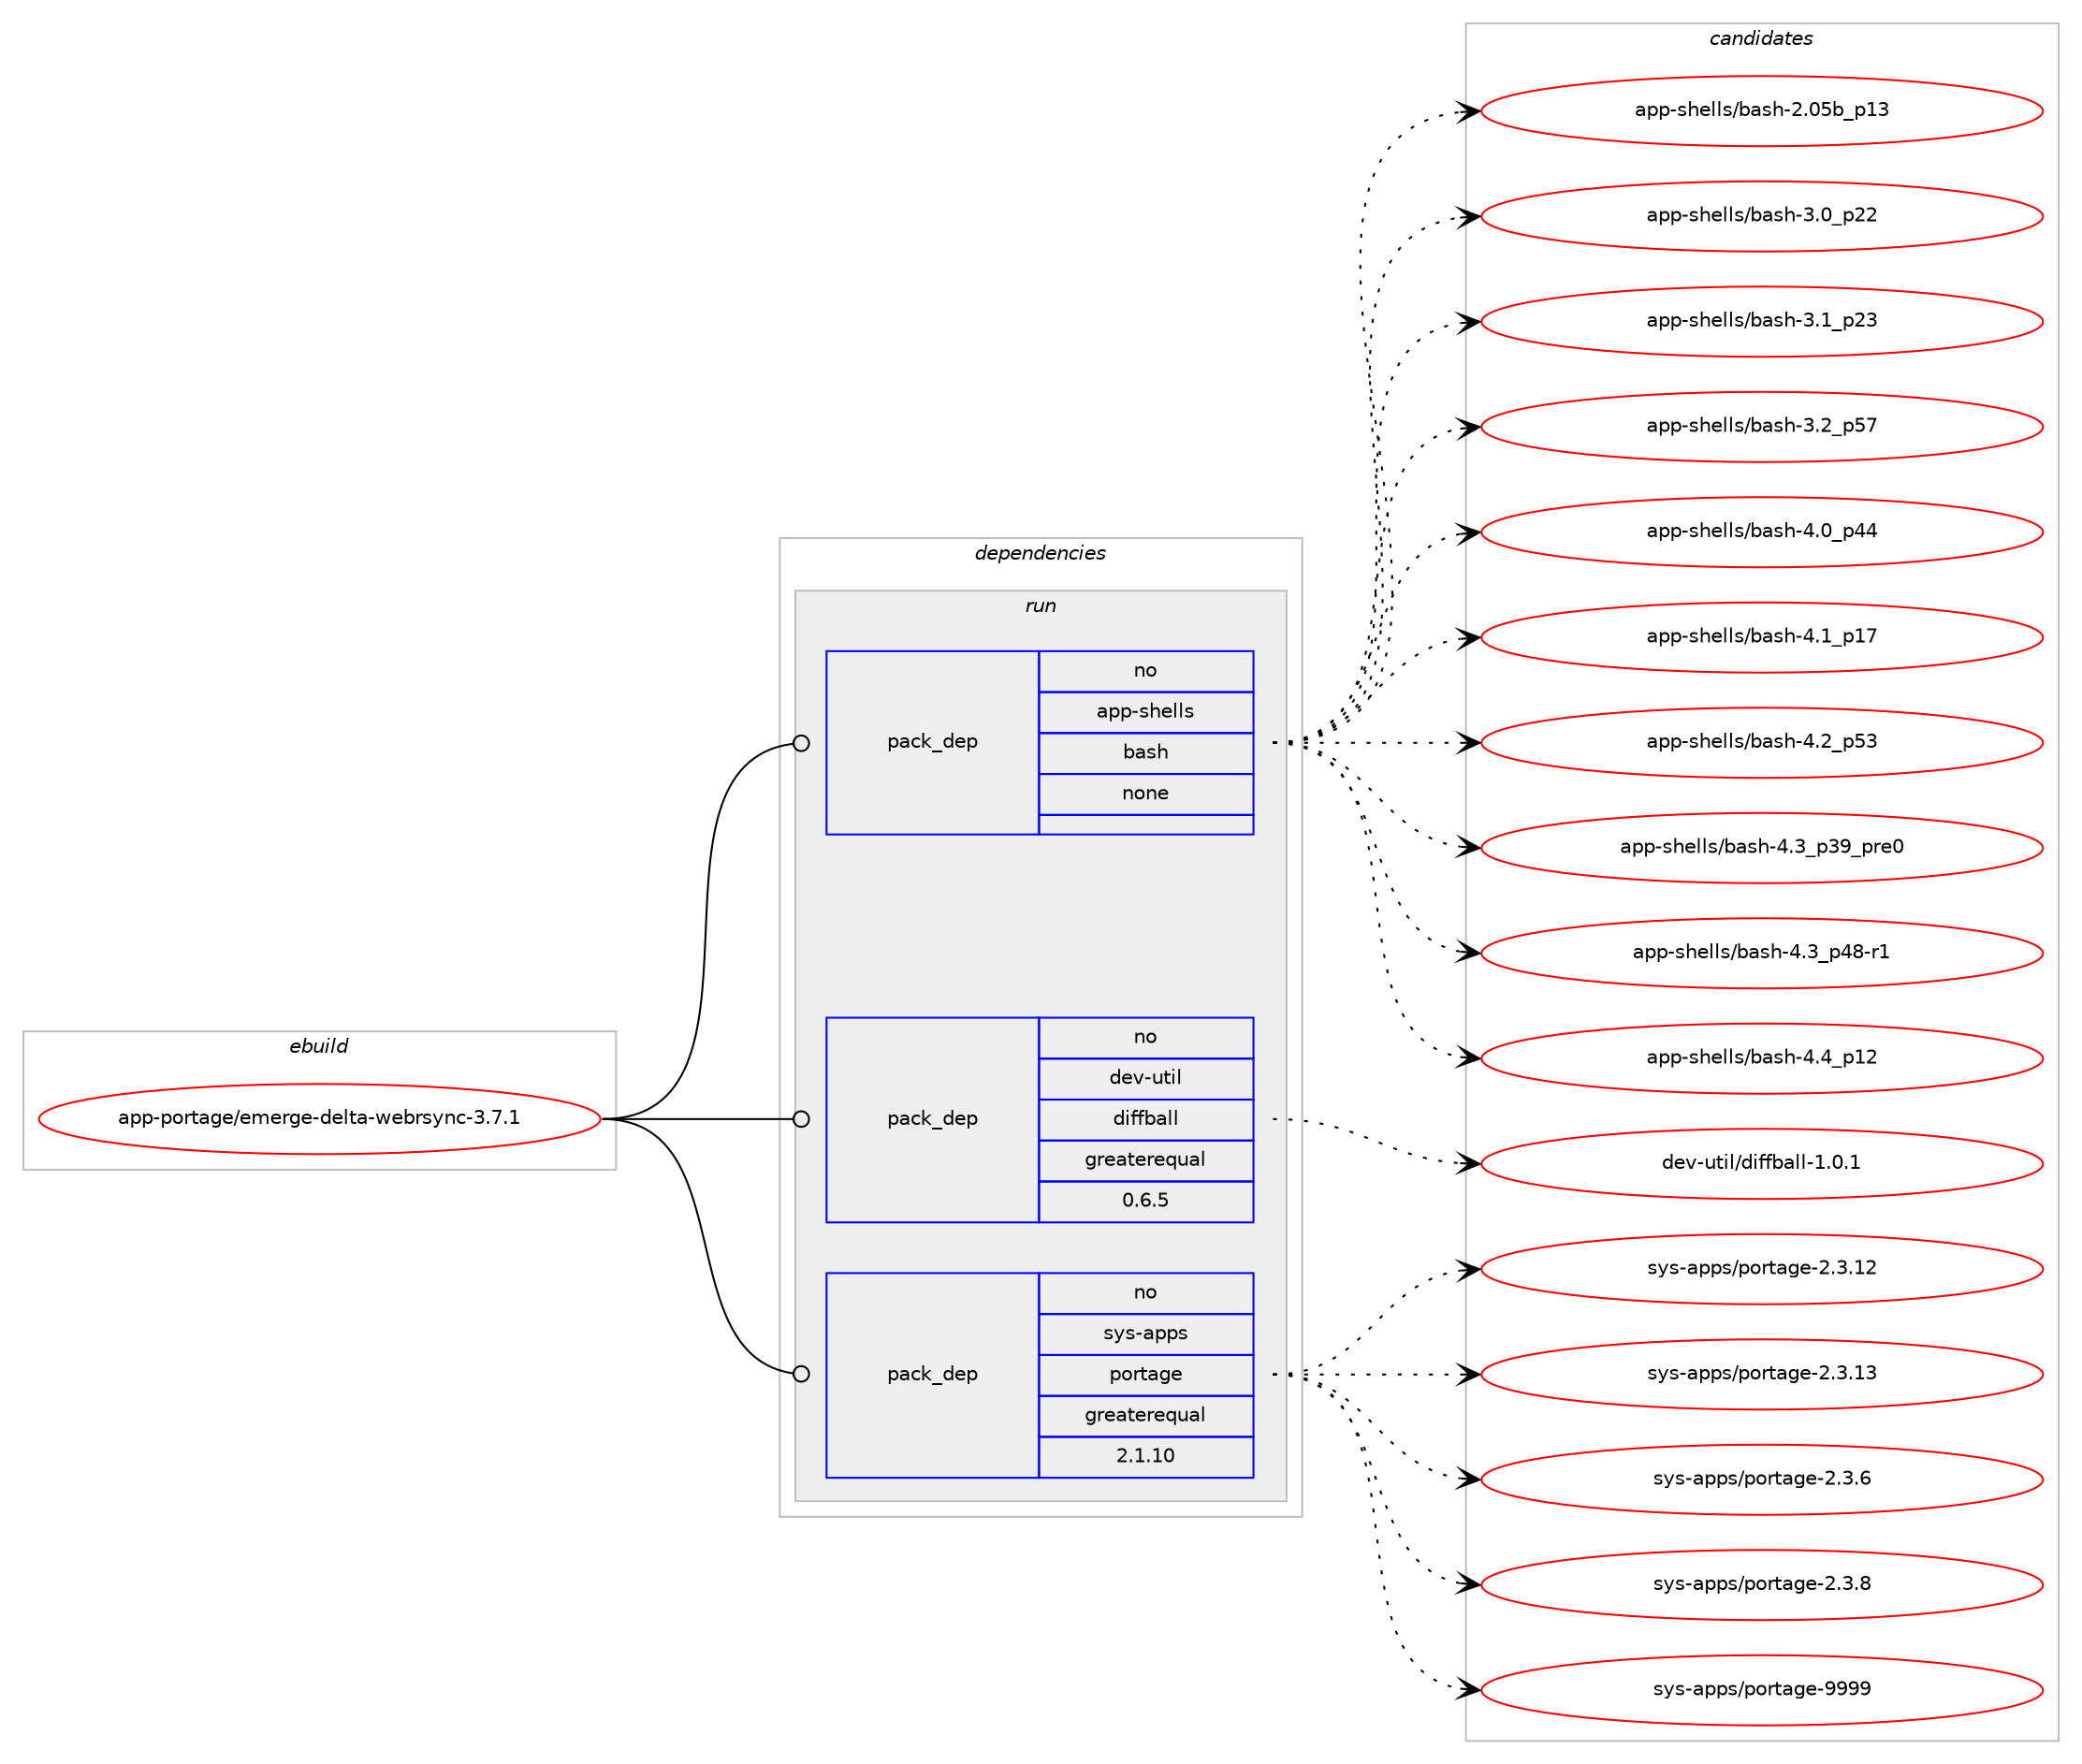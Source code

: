 digraph prolog {

# *************
# Graph options
# *************

newrank=true;
concentrate=true;
compound=true;
graph [rankdir=LR,fontname=Helvetica,fontsize=10,ranksep=1.5];#, ranksep=2.5, nodesep=0.2];
edge  [arrowhead=vee];
node  [fontname=Helvetica,fontsize=10];

# **********
# The ebuild
# **********

subgraph cluster_leftcol {
color=gray;
rank=same;
label=<<i>ebuild</i>>;
id [label="app-portage/emerge-delta-webrsync-3.7.1", color=red, width=4, href="../app-portage/emerge-delta-webrsync-3.7.1.svg"];
}

# ****************
# The dependencies
# ****************

subgraph cluster_midcol {
color=gray;
label=<<i>dependencies</i>>;
subgraph cluster_compile {
fillcolor="#eeeeee";
style=filled;
label=<<i>compile</i>>;
}
subgraph cluster_compileandrun {
fillcolor="#eeeeee";
style=filled;
label=<<i>compile and run</i>>;
}
subgraph cluster_run {
fillcolor="#eeeeee";
style=filled;
label=<<i>run</i>>;
subgraph pack38718 {
dependency53545 [label=<<TABLE BORDER="0" CELLBORDER="1" CELLSPACING="0" CELLPADDING="4" WIDTH="220"><TR><TD ROWSPAN="6" CELLPADDING="30">pack_dep</TD></TR><TR><TD WIDTH="110">no</TD></TR><TR><TD>app-shells</TD></TR><TR><TD>bash</TD></TR><TR><TD>none</TD></TR><TR><TD></TD></TR></TABLE>>, shape=none, color=blue];
}
id:e -> dependency53545:w [weight=20,style="solid",arrowhead="odot"];
subgraph pack38719 {
dependency53546 [label=<<TABLE BORDER="0" CELLBORDER="1" CELLSPACING="0" CELLPADDING="4" WIDTH="220"><TR><TD ROWSPAN="6" CELLPADDING="30">pack_dep</TD></TR><TR><TD WIDTH="110">no</TD></TR><TR><TD>dev-util</TD></TR><TR><TD>diffball</TD></TR><TR><TD>greaterequal</TD></TR><TR><TD>0.6.5</TD></TR></TABLE>>, shape=none, color=blue];
}
id:e -> dependency53546:w [weight=20,style="solid",arrowhead="odot"];
subgraph pack38720 {
dependency53547 [label=<<TABLE BORDER="0" CELLBORDER="1" CELLSPACING="0" CELLPADDING="4" WIDTH="220"><TR><TD ROWSPAN="6" CELLPADDING="30">pack_dep</TD></TR><TR><TD WIDTH="110">no</TD></TR><TR><TD>sys-apps</TD></TR><TR><TD>portage</TD></TR><TR><TD>greaterequal</TD></TR><TR><TD>2.1.10</TD></TR></TABLE>>, shape=none, color=blue];
}
id:e -> dependency53547:w [weight=20,style="solid",arrowhead="odot"];
}
}

# **************
# The candidates
# **************

subgraph cluster_choices {
rank=same;
color=gray;
label=<<i>candidates</i>>;

subgraph choice38718 {
color=black;
nodesep=1;
choice9711211245115104101108108115479897115104455046485398951124951 [label="app-shells/bash-2.05b_p13", color=red, width=4,href="../app-shells/bash-2.05b_p13.svg"];
choice971121124511510410110810811547989711510445514648951125050 [label="app-shells/bash-3.0_p22", color=red, width=4,href="../app-shells/bash-3.0_p22.svg"];
choice971121124511510410110810811547989711510445514649951125051 [label="app-shells/bash-3.1_p23", color=red, width=4,href="../app-shells/bash-3.1_p23.svg"];
choice971121124511510410110810811547989711510445514650951125355 [label="app-shells/bash-3.2_p57", color=red, width=4,href="../app-shells/bash-3.2_p57.svg"];
choice971121124511510410110810811547989711510445524648951125252 [label="app-shells/bash-4.0_p44", color=red, width=4,href="../app-shells/bash-4.0_p44.svg"];
choice971121124511510410110810811547989711510445524649951124955 [label="app-shells/bash-4.1_p17", color=red, width=4,href="../app-shells/bash-4.1_p17.svg"];
choice971121124511510410110810811547989711510445524650951125351 [label="app-shells/bash-4.2_p53", color=red, width=4,href="../app-shells/bash-4.2_p53.svg"];
choice9711211245115104101108108115479897115104455246519511251579511211410148 [label="app-shells/bash-4.3_p39_pre0", color=red, width=4,href="../app-shells/bash-4.3_p39_pre0.svg"];
choice9711211245115104101108108115479897115104455246519511252564511449 [label="app-shells/bash-4.3_p48-r1", color=red, width=4,href="../app-shells/bash-4.3_p48-r1.svg"];
choice971121124511510410110810811547989711510445524652951124950 [label="app-shells/bash-4.4_p12", color=red, width=4,href="../app-shells/bash-4.4_p12.svg"];
dependency53545:e -> choice9711211245115104101108108115479897115104455046485398951124951:w [style=dotted,weight="100"];
dependency53545:e -> choice971121124511510410110810811547989711510445514648951125050:w [style=dotted,weight="100"];
dependency53545:e -> choice971121124511510410110810811547989711510445514649951125051:w [style=dotted,weight="100"];
dependency53545:e -> choice971121124511510410110810811547989711510445514650951125355:w [style=dotted,weight="100"];
dependency53545:e -> choice971121124511510410110810811547989711510445524648951125252:w [style=dotted,weight="100"];
dependency53545:e -> choice971121124511510410110810811547989711510445524649951124955:w [style=dotted,weight="100"];
dependency53545:e -> choice971121124511510410110810811547989711510445524650951125351:w [style=dotted,weight="100"];
dependency53545:e -> choice9711211245115104101108108115479897115104455246519511251579511211410148:w [style=dotted,weight="100"];
dependency53545:e -> choice9711211245115104101108108115479897115104455246519511252564511449:w [style=dotted,weight="100"];
dependency53545:e -> choice971121124511510410110810811547989711510445524652951124950:w [style=dotted,weight="100"];
}
subgraph choice38719 {
color=black;
nodesep=1;
choice10010111845117116105108471001051021029897108108454946484649 [label="dev-util/diffball-1.0.1", color=red, width=4,href="../dev-util/diffball-1.0.1.svg"];
dependency53546:e -> choice10010111845117116105108471001051021029897108108454946484649:w [style=dotted,weight="100"];
}
subgraph choice38720 {
color=black;
nodesep=1;
choice1151211154597112112115471121111141169710310145504651464950 [label="sys-apps/portage-2.3.12", color=red, width=4,href="../sys-apps/portage-2.3.12.svg"];
choice1151211154597112112115471121111141169710310145504651464951 [label="sys-apps/portage-2.3.13", color=red, width=4,href="../sys-apps/portage-2.3.13.svg"];
choice11512111545971121121154711211111411697103101455046514654 [label="sys-apps/portage-2.3.6", color=red, width=4,href="../sys-apps/portage-2.3.6.svg"];
choice11512111545971121121154711211111411697103101455046514656 [label="sys-apps/portage-2.3.8", color=red, width=4,href="../sys-apps/portage-2.3.8.svg"];
choice115121115459711211211547112111114116971031014557575757 [label="sys-apps/portage-9999", color=red, width=4,href="../sys-apps/portage-9999.svg"];
dependency53547:e -> choice1151211154597112112115471121111141169710310145504651464950:w [style=dotted,weight="100"];
dependency53547:e -> choice1151211154597112112115471121111141169710310145504651464951:w [style=dotted,weight="100"];
dependency53547:e -> choice11512111545971121121154711211111411697103101455046514654:w [style=dotted,weight="100"];
dependency53547:e -> choice11512111545971121121154711211111411697103101455046514656:w [style=dotted,weight="100"];
dependency53547:e -> choice115121115459711211211547112111114116971031014557575757:w [style=dotted,weight="100"];
}
}

}
